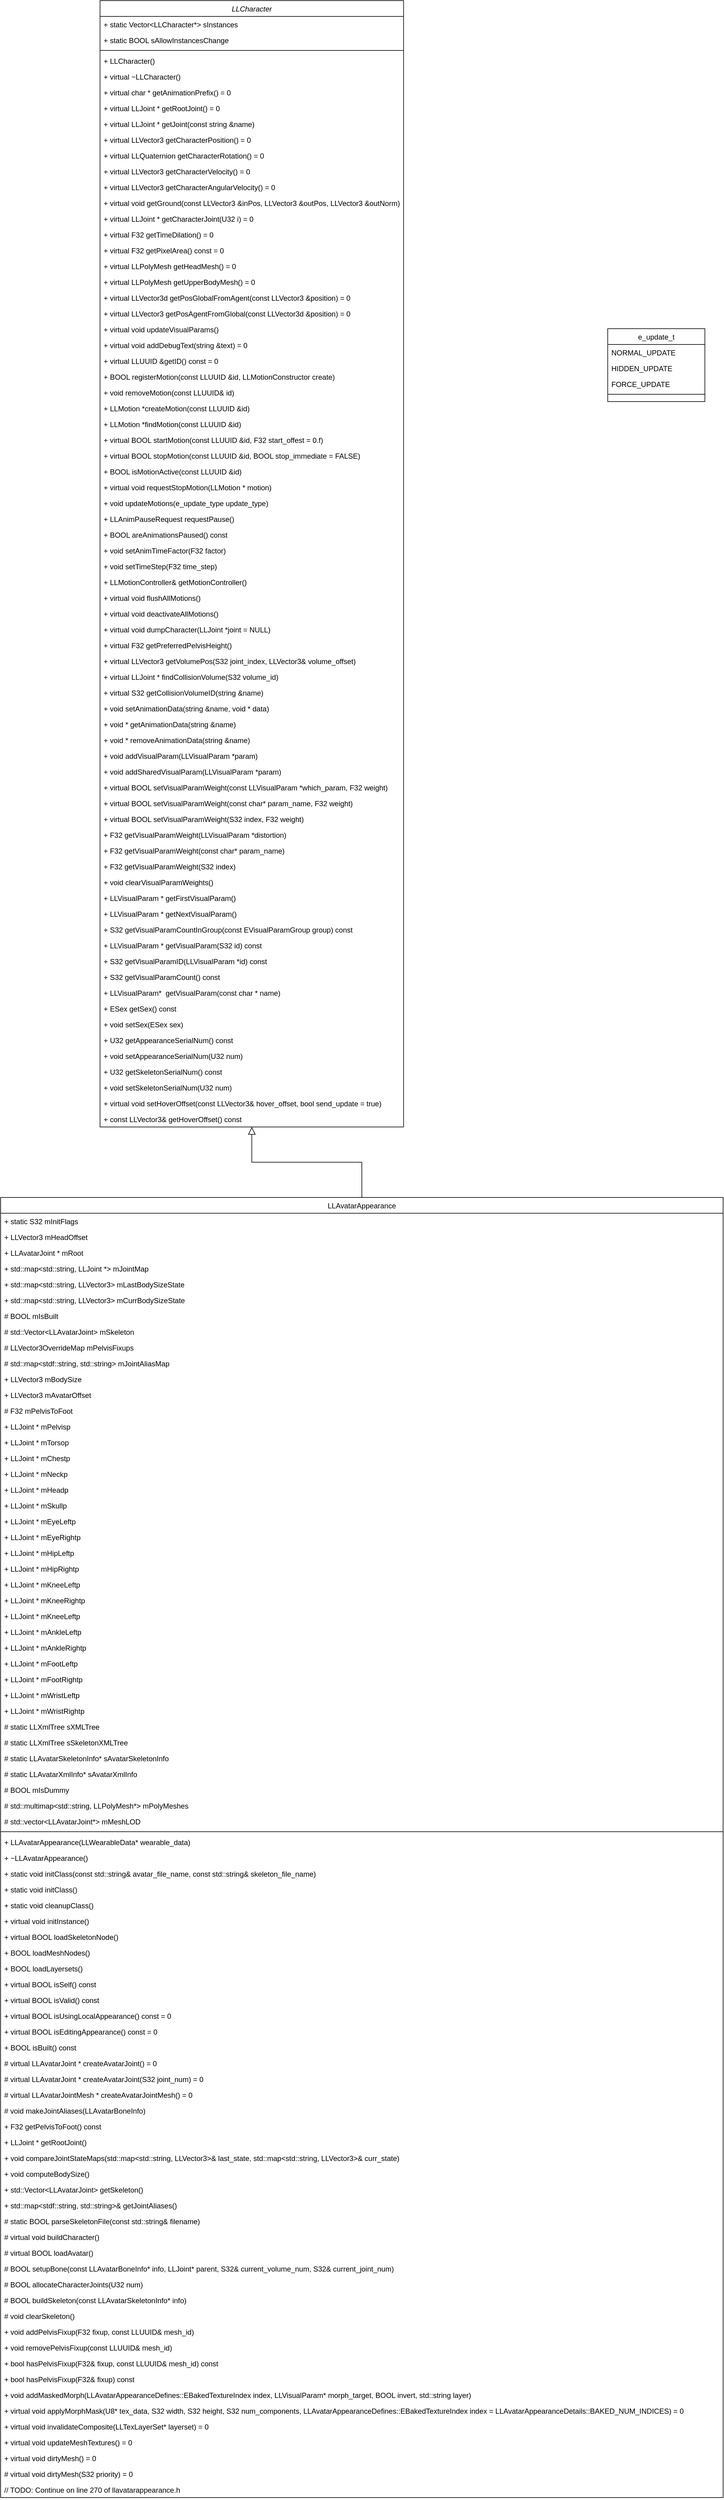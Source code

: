 <mxfile version="14.5.1" type="device"><diagram id="C5RBs43oDa-KdzZeNtuy" name="Page-1"><mxGraphModel dx="1422" dy="862" grid="1" gridSize="10" guides="1" tooltips="1" connect="1" arrows="1" fold="1" page="1" pageScale="1" pageWidth="827" pageHeight="1169" math="0" shadow="0"><root><mxCell id="WIyWlLk6GJQsqaUBKTNV-0"/><mxCell id="WIyWlLk6GJQsqaUBKTNV-1" parent="WIyWlLk6GJQsqaUBKTNV-0"/><mxCell id="zkfFHV4jXpPFQw0GAbJ--0" value="LLCharacter" style="swimlane;fontStyle=2;align=center;verticalAlign=top;childLayout=stackLayout;horizontal=1;startSize=26;horizontalStack=0;resizeParent=1;resizeLast=0;collapsible=1;marginBottom=0;rounded=0;shadow=0;strokeWidth=1;" parent="WIyWlLk6GJQsqaUBKTNV-1" vertex="1"><mxGeometry x="203.75" y="60" width="500" height="1854" as="geometry"><mxRectangle x="230" y="140" width="160" height="26" as="alternateBounds"/></mxGeometry></mxCell><mxCell id="zkfFHV4jXpPFQw0GAbJ--1" value="+ static Vector&lt;LLCharacter*&gt; sInstances" style="text;align=left;verticalAlign=top;spacingLeft=4;spacingRight=4;overflow=hidden;rotatable=0;points=[[0,0.5],[1,0.5]];portConstraint=eastwest;" parent="zkfFHV4jXpPFQw0GAbJ--0" vertex="1"><mxGeometry y="26" width="500" height="26" as="geometry"/></mxCell><mxCell id="zkfFHV4jXpPFQw0GAbJ--2" value="+ static BOOL sAllowInstancesChange" style="text;align=left;verticalAlign=top;spacingLeft=4;spacingRight=4;overflow=hidden;rotatable=0;points=[[0,0.5],[1,0.5]];portConstraint=eastwest;rounded=0;shadow=0;html=0;" parent="zkfFHV4jXpPFQw0GAbJ--0" vertex="1"><mxGeometry y="52" width="500" height="26" as="geometry"/></mxCell><mxCell id="zkfFHV4jXpPFQw0GAbJ--4" value="" style="line;html=1;strokeWidth=1;align=left;verticalAlign=middle;spacingTop=-1;spacingLeft=3;spacingRight=3;rotatable=0;labelPosition=right;points=[];portConstraint=eastwest;" parent="zkfFHV4jXpPFQw0GAbJ--0" vertex="1"><mxGeometry y="78" width="500" height="8" as="geometry"/></mxCell><mxCell id="03k8IQt3qW4PznZptQCm-86" value="+ LLCharacter()" style="text;align=left;verticalAlign=top;spacingLeft=4;spacingRight=4;overflow=hidden;rotatable=0;points=[[0,0.5],[1,0.5]];portConstraint=eastwest;" vertex="1" parent="zkfFHV4jXpPFQw0GAbJ--0"><mxGeometry y="86" width="500" height="26" as="geometry"/></mxCell><mxCell id="03k8IQt3qW4PznZptQCm-87" value="+ virtual ~LLCharacter()" style="text;align=left;verticalAlign=top;spacingLeft=4;spacingRight=4;overflow=hidden;rotatable=0;points=[[0,0.5],[1,0.5]];portConstraint=eastwest;" vertex="1" parent="zkfFHV4jXpPFQw0GAbJ--0"><mxGeometry y="112" width="500" height="26" as="geometry"/></mxCell><mxCell id="zkfFHV4jXpPFQw0GAbJ--5" value="+ virtual char * getAnimationPrefix() = 0" style="text;align=left;verticalAlign=top;spacingLeft=4;spacingRight=4;overflow=hidden;rotatable=0;points=[[0,0.5],[1,0.5]];portConstraint=eastwest;" parent="zkfFHV4jXpPFQw0GAbJ--0" vertex="1"><mxGeometry y="138" width="500" height="26" as="geometry"/></mxCell><mxCell id="03k8IQt3qW4PznZptQCm-0" value="+ virtual LLJoint * getRootJoint() = 0" style="text;align=left;verticalAlign=top;spacingLeft=4;spacingRight=4;overflow=hidden;rotatable=0;points=[[0,0.5],[1,0.5]];portConstraint=eastwest;" vertex="1" parent="zkfFHV4jXpPFQw0GAbJ--0"><mxGeometry y="164" width="500" height="26" as="geometry"/></mxCell><mxCell id="03k8IQt3qW4PznZptQCm-1" value="+ virtual LLJoint * getJoint(const string &amp;name)" style="text;align=left;verticalAlign=top;spacingLeft=4;spacingRight=4;overflow=hidden;rotatable=0;points=[[0,0.5],[1,0.5]];portConstraint=eastwest;" vertex="1" parent="zkfFHV4jXpPFQw0GAbJ--0"><mxGeometry y="190" width="500" height="26" as="geometry"/></mxCell><mxCell id="03k8IQt3qW4PznZptQCm-2" value="+ virtual LLVector3 getCharacterPosition() = 0" style="text;align=left;verticalAlign=top;spacingLeft=4;spacingRight=4;overflow=hidden;rotatable=0;points=[[0,0.5],[1,0.5]];portConstraint=eastwest;" vertex="1" parent="zkfFHV4jXpPFQw0GAbJ--0"><mxGeometry y="216" width="500" height="26" as="geometry"/></mxCell><mxCell id="03k8IQt3qW4PznZptQCm-12" value="+ virtual LLQuaternion getCharacterRotation() = 0" style="text;align=left;verticalAlign=top;spacingLeft=4;spacingRight=4;overflow=hidden;rotatable=0;points=[[0,0.5],[1,0.5]];portConstraint=eastwest;" vertex="1" parent="zkfFHV4jXpPFQw0GAbJ--0"><mxGeometry y="242" width="500" height="26" as="geometry"/></mxCell><mxCell id="03k8IQt3qW4PznZptQCm-13" value="+ virtual LLVector3 getCharacterVelocity() = 0" style="text;align=left;verticalAlign=top;spacingLeft=4;spacingRight=4;overflow=hidden;rotatable=0;points=[[0,0.5],[1,0.5]];portConstraint=eastwest;" vertex="1" parent="zkfFHV4jXpPFQw0GAbJ--0"><mxGeometry y="268" width="500" height="26" as="geometry"/></mxCell><mxCell id="03k8IQt3qW4PznZptQCm-15" value="+ virtual LLVector3 getCharacterAngularVelocity() = 0" style="text;align=left;verticalAlign=top;spacingLeft=4;spacingRight=4;overflow=hidden;rotatable=0;points=[[0,0.5],[1,0.5]];portConstraint=eastwest;" vertex="1" parent="zkfFHV4jXpPFQw0GAbJ--0"><mxGeometry y="294" width="500" height="26" as="geometry"/></mxCell><mxCell id="03k8IQt3qW4PznZptQCm-16" value="+ virtual void getGround(const LLVector3 &amp;inPos, LLVector3 &amp;outPos, LLVector3 &amp;outNorm) = 0" style="text;align=left;verticalAlign=top;spacingLeft=4;spacingRight=4;overflow=hidden;rotatable=0;points=[[0,0.5],[1,0.5]];portConstraint=eastwest;" vertex="1" parent="zkfFHV4jXpPFQw0GAbJ--0"><mxGeometry y="320" width="500" height="26" as="geometry"/></mxCell><mxCell id="03k8IQt3qW4PznZptQCm-17" value="+ virtual LLJoint * getCharacterJoint(U32 i) = 0" style="text;align=left;verticalAlign=top;spacingLeft=4;spacingRight=4;overflow=hidden;rotatable=0;points=[[0,0.5],[1,0.5]];portConstraint=eastwest;" vertex="1" parent="zkfFHV4jXpPFQw0GAbJ--0"><mxGeometry y="346" width="500" height="26" as="geometry"/></mxCell><mxCell id="03k8IQt3qW4PznZptQCm-18" value="+ virtual F32 getTimeDilation() = 0" style="text;align=left;verticalAlign=top;spacingLeft=4;spacingRight=4;overflow=hidden;rotatable=0;points=[[0,0.5],[1,0.5]];portConstraint=eastwest;" vertex="1" parent="zkfFHV4jXpPFQw0GAbJ--0"><mxGeometry y="372" width="500" height="26" as="geometry"/></mxCell><mxCell id="03k8IQt3qW4PznZptQCm-19" value="+ virtual F32 getPixelArea() const = 0" style="text;align=left;verticalAlign=top;spacingLeft=4;spacingRight=4;overflow=hidden;rotatable=0;points=[[0,0.5],[1,0.5]];portConstraint=eastwest;" vertex="1" parent="zkfFHV4jXpPFQw0GAbJ--0"><mxGeometry y="398" width="500" height="26" as="geometry"/></mxCell><mxCell id="03k8IQt3qW4PznZptQCm-20" value="+ virtual LLPolyMesh getHeadMesh() = 0" style="text;align=left;verticalAlign=top;spacingLeft=4;spacingRight=4;overflow=hidden;rotatable=0;points=[[0,0.5],[1,0.5]];portConstraint=eastwest;" vertex="1" parent="zkfFHV4jXpPFQw0GAbJ--0"><mxGeometry y="424" width="500" height="26" as="geometry"/></mxCell><mxCell id="03k8IQt3qW4PznZptQCm-21" value="+ virtual LLPolyMesh getUpperBodyMesh() = 0" style="text;align=left;verticalAlign=top;spacingLeft=4;spacingRight=4;overflow=hidden;rotatable=0;points=[[0,0.5],[1,0.5]];portConstraint=eastwest;" vertex="1" parent="zkfFHV4jXpPFQw0GAbJ--0"><mxGeometry y="450" width="500" height="26" as="geometry"/></mxCell><mxCell id="03k8IQt3qW4PznZptQCm-22" value="+ virtual LLVector3d getPosGlobalFromAgent(const LLVector3 &amp;position) = 0" style="text;align=left;verticalAlign=top;spacingLeft=4;spacingRight=4;overflow=hidden;rotatable=0;points=[[0,0.5],[1,0.5]];portConstraint=eastwest;" vertex="1" parent="zkfFHV4jXpPFQw0GAbJ--0"><mxGeometry y="476" width="500" height="26" as="geometry"/></mxCell><mxCell id="03k8IQt3qW4PznZptQCm-23" value="+ virtual LLVector3 getPosAgentFromGlobal(const LLVector3d &amp;position) = 0" style="text;align=left;verticalAlign=top;spacingLeft=4;spacingRight=4;overflow=hidden;rotatable=0;points=[[0,0.5],[1,0.5]];portConstraint=eastwest;" vertex="1" parent="zkfFHV4jXpPFQw0GAbJ--0"><mxGeometry y="502" width="500" height="26" as="geometry"/></mxCell><mxCell id="03k8IQt3qW4PznZptQCm-24" value="+ virtual void updateVisualParams()" style="text;align=left;verticalAlign=top;spacingLeft=4;spacingRight=4;overflow=hidden;rotatable=0;points=[[0,0.5],[1,0.5]];portConstraint=eastwest;" vertex="1" parent="zkfFHV4jXpPFQw0GAbJ--0"><mxGeometry y="528" width="500" height="26" as="geometry"/></mxCell><mxCell id="03k8IQt3qW4PznZptQCm-25" value="+ virtual void addDebugText(string &amp;text) = 0" style="text;align=left;verticalAlign=top;spacingLeft=4;spacingRight=4;overflow=hidden;rotatable=0;points=[[0,0.5],[1,0.5]];portConstraint=eastwest;" vertex="1" parent="zkfFHV4jXpPFQw0GAbJ--0"><mxGeometry y="554" width="500" height="26" as="geometry"/></mxCell><mxCell id="03k8IQt3qW4PznZptQCm-26" value="+ virtual LLUUID &amp;getID() const = 0" style="text;align=left;verticalAlign=top;spacingLeft=4;spacingRight=4;overflow=hidden;rotatable=0;points=[[0,0.5],[1,0.5]];portConstraint=eastwest;" vertex="1" parent="zkfFHV4jXpPFQw0GAbJ--0"><mxGeometry y="580" width="500" height="26" as="geometry"/></mxCell><mxCell id="03k8IQt3qW4PznZptQCm-27" value="+ BOOL registerMotion(const LLUUID &amp;id, LLMotionConstructor create)" style="text;align=left;verticalAlign=top;spacingLeft=4;spacingRight=4;overflow=hidden;rotatable=0;points=[[0,0.5],[1,0.5]];portConstraint=eastwest;" vertex="1" parent="zkfFHV4jXpPFQw0GAbJ--0"><mxGeometry y="606" width="500" height="26" as="geometry"/></mxCell><mxCell id="03k8IQt3qW4PznZptQCm-28" value="+ void removeMotion(const LLUUID&amp; id)" style="text;align=left;verticalAlign=top;spacingLeft=4;spacingRight=4;overflow=hidden;rotatable=0;points=[[0,0.5],[1,0.5]];portConstraint=eastwest;" vertex="1" parent="zkfFHV4jXpPFQw0GAbJ--0"><mxGeometry y="632" width="500" height="26" as="geometry"/></mxCell><mxCell id="03k8IQt3qW4PznZptQCm-29" value="+ LLMotion *createMotion(const LLUUID &amp;id)" style="text;align=left;verticalAlign=top;spacingLeft=4;spacingRight=4;overflow=hidden;rotatable=0;points=[[0,0.5],[1,0.5]];portConstraint=eastwest;" vertex="1" parent="zkfFHV4jXpPFQw0GAbJ--0"><mxGeometry y="658" width="500" height="26" as="geometry"/></mxCell><mxCell id="03k8IQt3qW4PznZptQCm-30" value="+ LLMotion *findMotion(const LLUUID &amp;id)" style="text;align=left;verticalAlign=top;spacingLeft=4;spacingRight=4;overflow=hidden;rotatable=0;points=[[0,0.5],[1,0.5]];portConstraint=eastwest;" vertex="1" parent="zkfFHV4jXpPFQw0GAbJ--0"><mxGeometry y="684" width="500" height="26" as="geometry"/></mxCell><mxCell id="03k8IQt3qW4PznZptQCm-31" value="+ virtual BOOL startMotion(const LLUUID &amp;id, F32 start_offest = 0.f)" style="text;align=left;verticalAlign=top;spacingLeft=4;spacingRight=4;overflow=hidden;rotatable=0;points=[[0,0.5],[1,0.5]];portConstraint=eastwest;" vertex="1" parent="zkfFHV4jXpPFQw0GAbJ--0"><mxGeometry y="710" width="500" height="26" as="geometry"/></mxCell><mxCell id="03k8IQt3qW4PznZptQCm-32" value="+ virtual BOOL stopMotion(const LLUUID &amp;id, BOOL stop_immediate = FALSE)" style="text;align=left;verticalAlign=top;spacingLeft=4;spacingRight=4;overflow=hidden;rotatable=0;points=[[0,0.5],[1,0.5]];portConstraint=eastwest;" vertex="1" parent="zkfFHV4jXpPFQw0GAbJ--0"><mxGeometry y="736" width="500" height="26" as="geometry"/></mxCell><mxCell id="03k8IQt3qW4PznZptQCm-33" value="+ BOOL isMotionActive(const LLUUID &amp;id)" style="text;align=left;verticalAlign=top;spacingLeft=4;spacingRight=4;overflow=hidden;rotatable=0;points=[[0,0.5],[1,0.5]];portConstraint=eastwest;" vertex="1" parent="zkfFHV4jXpPFQw0GAbJ--0"><mxGeometry y="762" width="500" height="26" as="geometry"/></mxCell><mxCell id="03k8IQt3qW4PznZptQCm-34" value="+ virtual void requestStopMotion(LLMotion * motion)" style="text;align=left;verticalAlign=top;spacingLeft=4;spacingRight=4;overflow=hidden;rotatable=0;points=[[0,0.5],[1,0.5]];portConstraint=eastwest;" vertex="1" parent="zkfFHV4jXpPFQw0GAbJ--0"><mxGeometry y="788" width="500" height="26" as="geometry"/></mxCell><mxCell id="03k8IQt3qW4PznZptQCm-43" value="+ void updateMotions(e_update_type update_type)" style="text;align=left;verticalAlign=top;spacingLeft=4;spacingRight=4;overflow=hidden;rotatable=0;points=[[0,0.5],[1,0.5]];portConstraint=eastwest;" vertex="1" parent="zkfFHV4jXpPFQw0GAbJ--0"><mxGeometry y="814" width="500" height="26" as="geometry"/></mxCell><mxCell id="03k8IQt3qW4PznZptQCm-44" value="+ LLAnimPauseRequest requestPause()" style="text;align=left;verticalAlign=top;spacingLeft=4;spacingRight=4;overflow=hidden;rotatable=0;points=[[0,0.5],[1,0.5]];portConstraint=eastwest;" vertex="1" parent="zkfFHV4jXpPFQw0GAbJ--0"><mxGeometry y="840" width="500" height="26" as="geometry"/></mxCell><mxCell id="03k8IQt3qW4PznZptQCm-45" value="+ BOOL areAnimationsPaused() const" style="text;align=left;verticalAlign=top;spacingLeft=4;spacingRight=4;overflow=hidden;rotatable=0;points=[[0,0.5],[1,0.5]];portConstraint=eastwest;" vertex="1" parent="zkfFHV4jXpPFQw0GAbJ--0"><mxGeometry y="866" width="500" height="26" as="geometry"/></mxCell><mxCell id="03k8IQt3qW4PznZptQCm-46" value="+ void setAnimTimeFactor(F32 factor)" style="text;align=left;verticalAlign=top;spacingLeft=4;spacingRight=4;overflow=hidden;rotatable=0;points=[[0,0.5],[1,0.5]];portConstraint=eastwest;" vertex="1" parent="zkfFHV4jXpPFQw0GAbJ--0"><mxGeometry y="892" width="500" height="26" as="geometry"/></mxCell><mxCell id="03k8IQt3qW4PznZptQCm-47" value="+ void setTimeStep(F32 time_step)" style="text;align=left;verticalAlign=top;spacingLeft=4;spacingRight=4;overflow=hidden;rotatable=0;points=[[0,0.5],[1,0.5]];portConstraint=eastwest;" vertex="1" parent="zkfFHV4jXpPFQw0GAbJ--0"><mxGeometry y="918" width="500" height="26" as="geometry"/></mxCell><mxCell id="03k8IQt3qW4PznZptQCm-48" value="+ LLMotionController&amp; getMotionController()" style="text;align=left;verticalAlign=top;spacingLeft=4;spacingRight=4;overflow=hidden;rotatable=0;points=[[0,0.5],[1,0.5]];portConstraint=eastwest;" vertex="1" parent="zkfFHV4jXpPFQw0GAbJ--0"><mxGeometry y="944" width="500" height="26" as="geometry"/></mxCell><mxCell id="03k8IQt3qW4PznZptQCm-49" value="+ virtual void flushAllMotions()" style="text;align=left;verticalAlign=top;spacingLeft=4;spacingRight=4;overflow=hidden;rotatable=0;points=[[0,0.5],[1,0.5]];portConstraint=eastwest;" vertex="1" parent="zkfFHV4jXpPFQw0GAbJ--0"><mxGeometry y="970" width="500" height="26" as="geometry"/></mxCell><mxCell id="03k8IQt3qW4PznZptQCm-50" value="+ virtual void deactivateAllMotions()" style="text;align=left;verticalAlign=top;spacingLeft=4;spacingRight=4;overflow=hidden;rotatable=0;points=[[0,0.5],[1,0.5]];portConstraint=eastwest;" vertex="1" parent="zkfFHV4jXpPFQw0GAbJ--0"><mxGeometry y="996" width="500" height="26" as="geometry"/></mxCell><mxCell id="03k8IQt3qW4PznZptQCm-51" value="+ virtual void dumpCharacter(LLJoint *joint = NULL)" style="text;align=left;verticalAlign=top;spacingLeft=4;spacingRight=4;overflow=hidden;rotatable=0;points=[[0,0.5],[1,0.5]];portConstraint=eastwest;" vertex="1" parent="zkfFHV4jXpPFQw0GAbJ--0"><mxGeometry y="1022" width="500" height="26" as="geometry"/></mxCell><mxCell id="03k8IQt3qW4PznZptQCm-52" value="+ virtual F32 getPreferredPelvisHeight()" style="text;align=left;verticalAlign=top;spacingLeft=4;spacingRight=4;overflow=hidden;rotatable=0;points=[[0,0.5],[1,0.5]];portConstraint=eastwest;" vertex="1" parent="zkfFHV4jXpPFQw0GAbJ--0"><mxGeometry y="1048" width="500" height="26" as="geometry"/></mxCell><mxCell id="03k8IQt3qW4PznZptQCm-53" value="+ virtual LLVector3 getVolumePos(S32 joint_index, LLVector3&amp; volume_offset)" style="text;align=left;verticalAlign=top;spacingLeft=4;spacingRight=4;overflow=hidden;rotatable=0;points=[[0,0.5],[1,0.5]];portConstraint=eastwest;" vertex="1" parent="zkfFHV4jXpPFQw0GAbJ--0"><mxGeometry y="1074" width="500" height="26" as="geometry"/></mxCell><mxCell id="03k8IQt3qW4PznZptQCm-54" value="+ virtual LLJoint * findCollisionVolume(S32 volume_id)" style="text;align=left;verticalAlign=top;spacingLeft=4;spacingRight=4;overflow=hidden;rotatable=0;points=[[0,0.5],[1,0.5]];portConstraint=eastwest;" vertex="1" parent="zkfFHV4jXpPFQw0GAbJ--0"><mxGeometry y="1100" width="500" height="26" as="geometry"/></mxCell><mxCell id="03k8IQt3qW4PznZptQCm-55" value="+ virtual S32 getCollisionVolumeID(string &amp;name)" style="text;align=left;verticalAlign=top;spacingLeft=4;spacingRight=4;overflow=hidden;rotatable=0;points=[[0,0.5],[1,0.5]];portConstraint=eastwest;" vertex="1" parent="zkfFHV4jXpPFQw0GAbJ--0"><mxGeometry y="1126" width="500" height="26" as="geometry"/></mxCell><mxCell id="03k8IQt3qW4PznZptQCm-56" value="+ void setAnimationData(string &amp;name, void * data)" style="text;align=left;verticalAlign=top;spacingLeft=4;spacingRight=4;overflow=hidden;rotatable=0;points=[[0,0.5],[1,0.5]];portConstraint=eastwest;" vertex="1" parent="zkfFHV4jXpPFQw0GAbJ--0"><mxGeometry y="1152" width="500" height="26" as="geometry"/></mxCell><mxCell id="03k8IQt3qW4PznZptQCm-57" value="+ void * getAnimationData(string &amp;name)" style="text;align=left;verticalAlign=top;spacingLeft=4;spacingRight=4;overflow=hidden;rotatable=0;points=[[0,0.5],[1,0.5]];portConstraint=eastwest;" vertex="1" parent="zkfFHV4jXpPFQw0GAbJ--0"><mxGeometry y="1178" width="500" height="26" as="geometry"/></mxCell><mxCell id="03k8IQt3qW4PznZptQCm-58" value="+ void * removeAnimationData(string &amp;name)" style="text;align=left;verticalAlign=top;spacingLeft=4;spacingRight=4;overflow=hidden;rotatable=0;points=[[0,0.5],[1,0.5]];portConstraint=eastwest;" vertex="1" parent="zkfFHV4jXpPFQw0GAbJ--0"><mxGeometry y="1204" width="500" height="26" as="geometry"/></mxCell><mxCell id="03k8IQt3qW4PznZptQCm-59" value="+ void addVisualParam(LLVisualParam *param)" style="text;align=left;verticalAlign=top;spacingLeft=4;spacingRight=4;overflow=hidden;rotatable=0;points=[[0,0.5],[1,0.5]];portConstraint=eastwest;" vertex="1" parent="zkfFHV4jXpPFQw0GAbJ--0"><mxGeometry y="1230" width="500" height="26" as="geometry"/></mxCell><mxCell id="03k8IQt3qW4PznZptQCm-60" value="+ void addSharedVisualParam(LLVisualParam *param)" style="text;align=left;verticalAlign=top;spacingLeft=4;spacingRight=4;overflow=hidden;rotatable=0;points=[[0,0.5],[1,0.5]];portConstraint=eastwest;" vertex="1" parent="zkfFHV4jXpPFQw0GAbJ--0"><mxGeometry y="1256" width="500" height="26" as="geometry"/></mxCell><mxCell id="03k8IQt3qW4PznZptQCm-61" value="+ virtual BOOL setVisualParamWeight(const LLVisualParam *which_param, F32 weight)" style="text;align=left;verticalAlign=top;spacingLeft=4;spacingRight=4;overflow=hidden;rotatable=0;points=[[0,0.5],[1,0.5]];portConstraint=eastwest;" vertex="1" parent="zkfFHV4jXpPFQw0GAbJ--0"><mxGeometry y="1282" width="500" height="26" as="geometry"/></mxCell><mxCell id="03k8IQt3qW4PznZptQCm-64" value="+ virtual BOOL setVisualParamWeight(const char* param_name, F32 weight)" style="text;align=left;verticalAlign=top;spacingLeft=4;spacingRight=4;overflow=hidden;rotatable=0;points=[[0,0.5],[1,0.5]];portConstraint=eastwest;" vertex="1" parent="zkfFHV4jXpPFQw0GAbJ--0"><mxGeometry y="1308" width="500" height="26" as="geometry"/></mxCell><mxCell id="03k8IQt3qW4PznZptQCm-65" value="+ virtual BOOL setVisualParamWeight(S32 index, F32 weight)" style="text;align=left;verticalAlign=top;spacingLeft=4;spacingRight=4;overflow=hidden;rotatable=0;points=[[0,0.5],[1,0.5]];portConstraint=eastwest;" vertex="1" parent="zkfFHV4jXpPFQw0GAbJ--0"><mxGeometry y="1334" width="500" height="26" as="geometry"/></mxCell><mxCell id="03k8IQt3qW4PznZptQCm-66" value="+ F32 getVisualParamWeight(LLVisualParam *distortion)" style="text;align=left;verticalAlign=top;spacingLeft=4;spacingRight=4;overflow=hidden;rotatable=0;points=[[0,0.5],[1,0.5]];portConstraint=eastwest;" vertex="1" parent="zkfFHV4jXpPFQw0GAbJ--0"><mxGeometry y="1360" width="500" height="26" as="geometry"/></mxCell><mxCell id="03k8IQt3qW4PznZptQCm-67" value="+ F32 getVisualParamWeight(const char* param_name)" style="text;align=left;verticalAlign=top;spacingLeft=4;spacingRight=4;overflow=hidden;rotatable=0;points=[[0,0.5],[1,0.5]];portConstraint=eastwest;" vertex="1" parent="zkfFHV4jXpPFQw0GAbJ--0"><mxGeometry y="1386" width="500" height="26" as="geometry"/></mxCell><mxCell id="03k8IQt3qW4PznZptQCm-68" value="+ F32 getVisualParamWeight(S32 index)" style="text;align=left;verticalAlign=top;spacingLeft=4;spacingRight=4;overflow=hidden;rotatable=0;points=[[0,0.5],[1,0.5]];portConstraint=eastwest;" vertex="1" parent="zkfFHV4jXpPFQw0GAbJ--0"><mxGeometry y="1412" width="500" height="26" as="geometry"/></mxCell><mxCell id="03k8IQt3qW4PznZptQCm-69" value="+ void clearVisualParamWeights()" style="text;align=left;verticalAlign=top;spacingLeft=4;spacingRight=4;overflow=hidden;rotatable=0;points=[[0,0.5],[1,0.5]];portConstraint=eastwest;" vertex="1" parent="zkfFHV4jXpPFQw0GAbJ--0"><mxGeometry y="1438" width="500" height="26" as="geometry"/></mxCell><mxCell id="03k8IQt3qW4PznZptQCm-70" value="+ LLVisualParam * getFirstVisualParam()" style="text;align=left;verticalAlign=top;spacingLeft=4;spacingRight=4;overflow=hidden;rotatable=0;points=[[0,0.5],[1,0.5]];portConstraint=eastwest;" vertex="1" parent="zkfFHV4jXpPFQw0GAbJ--0"><mxGeometry y="1464" width="500" height="26" as="geometry"/></mxCell><mxCell id="03k8IQt3qW4PznZptQCm-71" value="+ LLVisualParam * getNextVisualParam()" style="text;align=left;verticalAlign=top;spacingLeft=4;spacingRight=4;overflow=hidden;rotatable=0;points=[[0,0.5],[1,0.5]];portConstraint=eastwest;" vertex="1" parent="zkfFHV4jXpPFQw0GAbJ--0"><mxGeometry y="1490" width="500" height="26" as="geometry"/></mxCell><mxCell id="03k8IQt3qW4PznZptQCm-72" value="+ S32 getVisualParamCountInGroup(const EVisualParamGroup group) const" style="text;align=left;verticalAlign=top;spacingLeft=4;spacingRight=4;overflow=hidden;rotatable=0;points=[[0,0.5],[1,0.5]];portConstraint=eastwest;" vertex="1" parent="zkfFHV4jXpPFQw0GAbJ--0"><mxGeometry y="1516" width="500" height="26" as="geometry"/></mxCell><mxCell id="03k8IQt3qW4PznZptQCm-73" value="+ LLVisualParam * getVisualParam(S32 id) const" style="text;align=left;verticalAlign=top;spacingLeft=4;spacingRight=4;overflow=hidden;rotatable=0;points=[[0,0.5],[1,0.5]];portConstraint=eastwest;" vertex="1" parent="zkfFHV4jXpPFQw0GAbJ--0"><mxGeometry y="1542" width="500" height="26" as="geometry"/></mxCell><mxCell id="03k8IQt3qW4PznZptQCm-74" value="+ S32 getVisualParamID(LLVisualParam *id) const" style="text;align=left;verticalAlign=top;spacingLeft=4;spacingRight=4;overflow=hidden;rotatable=0;points=[[0,0.5],[1,0.5]];portConstraint=eastwest;" vertex="1" parent="zkfFHV4jXpPFQw0GAbJ--0"><mxGeometry y="1568" width="500" height="26" as="geometry"/></mxCell><mxCell id="03k8IQt3qW4PznZptQCm-75" value="+ S32 getVisualParamCount() const" style="text;align=left;verticalAlign=top;spacingLeft=4;spacingRight=4;overflow=hidden;rotatable=0;points=[[0,0.5],[1,0.5]];portConstraint=eastwest;" vertex="1" parent="zkfFHV4jXpPFQw0GAbJ--0"><mxGeometry y="1594" width="500" height="26" as="geometry"/></mxCell><mxCell id="03k8IQt3qW4PznZptQCm-76" value="+ LLVisualParam*  getVisualParam(const char * name)" style="text;align=left;verticalAlign=top;spacingLeft=4;spacingRight=4;overflow=hidden;rotatable=0;points=[[0,0.5],[1,0.5]];portConstraint=eastwest;" vertex="1" parent="zkfFHV4jXpPFQw0GAbJ--0"><mxGeometry y="1620" width="500" height="26" as="geometry"/></mxCell><mxCell id="03k8IQt3qW4PznZptQCm-77" value="+ ESex getSex() const" style="text;align=left;verticalAlign=top;spacingLeft=4;spacingRight=4;overflow=hidden;rotatable=0;points=[[0,0.5],[1,0.5]];portConstraint=eastwest;" vertex="1" parent="zkfFHV4jXpPFQw0GAbJ--0"><mxGeometry y="1646" width="500" height="26" as="geometry"/></mxCell><mxCell id="03k8IQt3qW4PznZptQCm-78" value="+ void setSex(ESex sex)" style="text;align=left;verticalAlign=top;spacingLeft=4;spacingRight=4;overflow=hidden;rotatable=0;points=[[0,0.5],[1,0.5]];portConstraint=eastwest;" vertex="1" parent="zkfFHV4jXpPFQw0GAbJ--0"><mxGeometry y="1672" width="500" height="26" as="geometry"/></mxCell><mxCell id="03k8IQt3qW4PznZptQCm-79" value="+ U32 getAppearanceSerialNum() const" style="text;align=left;verticalAlign=top;spacingLeft=4;spacingRight=4;overflow=hidden;rotatable=0;points=[[0,0.5],[1,0.5]];portConstraint=eastwest;" vertex="1" parent="zkfFHV4jXpPFQw0GAbJ--0"><mxGeometry y="1698" width="500" height="26" as="geometry"/></mxCell><mxCell id="03k8IQt3qW4PznZptQCm-80" value="+ void setAppearanceSerialNum(U32 num)" style="text;align=left;verticalAlign=top;spacingLeft=4;spacingRight=4;overflow=hidden;rotatable=0;points=[[0,0.5],[1,0.5]];portConstraint=eastwest;" vertex="1" parent="zkfFHV4jXpPFQw0GAbJ--0"><mxGeometry y="1724" width="500" height="26" as="geometry"/></mxCell><mxCell id="03k8IQt3qW4PznZptQCm-81" value="+ U32 getSkeletonSerialNum() const" style="text;align=left;verticalAlign=top;spacingLeft=4;spacingRight=4;overflow=hidden;rotatable=0;points=[[0,0.5],[1,0.5]];portConstraint=eastwest;" vertex="1" parent="zkfFHV4jXpPFQw0GAbJ--0"><mxGeometry y="1750" width="500" height="26" as="geometry"/></mxCell><mxCell id="03k8IQt3qW4PznZptQCm-82" value="+ void setSkeletonSerialNum(U32 num)" style="text;align=left;verticalAlign=top;spacingLeft=4;spacingRight=4;overflow=hidden;rotatable=0;points=[[0,0.5],[1,0.5]];portConstraint=eastwest;" vertex="1" parent="zkfFHV4jXpPFQw0GAbJ--0"><mxGeometry y="1776" width="500" height="26" as="geometry"/></mxCell><mxCell id="03k8IQt3qW4PznZptQCm-83" value="+ virtual void setHoverOffset(const LLVector3&amp; hover_offset, bool send_update = true)" style="text;align=left;verticalAlign=top;spacingLeft=4;spacingRight=4;overflow=hidden;rotatable=0;points=[[0,0.5],[1,0.5]];portConstraint=eastwest;" vertex="1" parent="zkfFHV4jXpPFQw0GAbJ--0"><mxGeometry y="1802" width="500" height="26" as="geometry"/></mxCell><mxCell id="03k8IQt3qW4PznZptQCm-84" value="+ const LLVector3&amp; getHoverOffset() const" style="text;align=left;verticalAlign=top;spacingLeft=4;spacingRight=4;overflow=hidden;rotatable=0;points=[[0,0.5],[1,0.5]];portConstraint=eastwest;" vertex="1" parent="zkfFHV4jXpPFQw0GAbJ--0"><mxGeometry y="1828" width="500" height="26" as="geometry"/></mxCell><mxCell id="zkfFHV4jXpPFQw0GAbJ--6" value="LLAvatarAppearance" style="swimlane;fontStyle=0;align=center;verticalAlign=top;childLayout=stackLayout;horizontal=1;startSize=26;horizontalStack=0;resizeParent=1;resizeLast=0;collapsible=1;marginBottom=0;rounded=0;shadow=0;strokeWidth=1;" parent="WIyWlLk6GJQsqaUBKTNV-1" vertex="1"><mxGeometry x="40" y="2030" width="1190" height="2140" as="geometry"><mxRectangle x="130" y="380" width="160" height="26" as="alternateBounds"/></mxGeometry></mxCell><mxCell id="03k8IQt3qW4PznZptQCm-91" value="+ static S32 mInitFlags" style="text;align=left;verticalAlign=top;spacingLeft=4;spacingRight=4;overflow=hidden;rotatable=0;points=[[0,0.5],[1,0.5]];portConstraint=eastwest;" vertex="1" parent="zkfFHV4jXpPFQw0GAbJ--6"><mxGeometry y="26" width="1190" height="26" as="geometry"/></mxCell><mxCell id="03k8IQt3qW4PznZptQCm-106" value="+ LLVector3 mHeadOffset" style="text;align=left;verticalAlign=top;spacingLeft=4;spacingRight=4;overflow=hidden;rotatable=0;points=[[0,0.5],[1,0.5]];portConstraint=eastwest;" vertex="1" parent="zkfFHV4jXpPFQw0GAbJ--6"><mxGeometry y="52" width="1190" height="26" as="geometry"/></mxCell><mxCell id="03k8IQt3qW4PznZptQCm-107" value="+ LLAvatarJoint * mRoot" style="text;align=left;verticalAlign=top;spacingLeft=4;spacingRight=4;overflow=hidden;rotatable=0;points=[[0,0.5],[1,0.5]];portConstraint=eastwest;" vertex="1" parent="zkfFHV4jXpPFQw0GAbJ--6"><mxGeometry y="78" width="1190" height="26" as="geometry"/></mxCell><mxCell id="03k8IQt3qW4PznZptQCm-108" value="+ std::map&lt;std::string, LLJoint *&gt; mJointMap" style="text;align=left;verticalAlign=top;spacingLeft=4;spacingRight=4;overflow=hidden;rotatable=0;points=[[0,0.5],[1,0.5]];portConstraint=eastwest;" vertex="1" parent="zkfFHV4jXpPFQw0GAbJ--6"><mxGeometry y="104" width="1190" height="26" as="geometry"/></mxCell><mxCell id="03k8IQt3qW4PznZptQCm-109" value="+ std::map&lt;std::string, LLVector3&gt; mLastBodySizeState" style="text;align=left;verticalAlign=top;spacingLeft=4;spacingRight=4;overflow=hidden;rotatable=0;points=[[0,0.5],[1,0.5]];portConstraint=eastwest;" vertex="1" parent="zkfFHV4jXpPFQw0GAbJ--6"><mxGeometry y="130" width="1190" height="26" as="geometry"/></mxCell><mxCell id="03k8IQt3qW4PznZptQCm-110" value="+ std::map&lt;std::string, LLVector3&gt; mCurrBodySizeState" style="text;align=left;verticalAlign=top;spacingLeft=4;spacingRight=4;overflow=hidden;rotatable=0;points=[[0,0.5],[1,0.5]];portConstraint=eastwest;" vertex="1" parent="zkfFHV4jXpPFQw0GAbJ--6"><mxGeometry y="156" width="1190" height="26" as="geometry"/></mxCell><mxCell id="03k8IQt3qW4PznZptQCm-123" value="# BOOL mIsBuilt" style="text;align=left;verticalAlign=top;spacingLeft=4;spacingRight=4;overflow=hidden;rotatable=0;points=[[0,0.5],[1,0.5]];portConstraint=eastwest;" vertex="1" parent="zkfFHV4jXpPFQw0GAbJ--6"><mxGeometry y="182" width="1190" height="26" as="geometry"/></mxCell><mxCell id="03k8IQt3qW4PznZptQCm-113" value="# std::Vector&lt;LLAvatarJoint&gt; mSkeleton" style="text;align=left;verticalAlign=top;spacingLeft=4;spacingRight=4;overflow=hidden;rotatable=0;points=[[0,0.5],[1,0.5]];portConstraint=eastwest;" vertex="1" parent="zkfFHV4jXpPFQw0GAbJ--6"><mxGeometry y="208" width="1190" height="26" as="geometry"/></mxCell><mxCell id="03k8IQt3qW4PznZptQCm-124" value="# LLVector3OverrideMap mPelvisFixups" style="text;align=left;verticalAlign=top;spacingLeft=4;spacingRight=4;overflow=hidden;rotatable=0;points=[[0,0.5],[1,0.5]];portConstraint=eastwest;" vertex="1" parent="zkfFHV4jXpPFQw0GAbJ--6"><mxGeometry y="234" width="1190" height="26" as="geometry"/></mxCell><mxCell id="03k8IQt3qW4PznZptQCm-125" value="# std::map&lt;stdf::string, std::string&gt; mJointAliasMap" style="text;align=left;verticalAlign=top;spacingLeft=4;spacingRight=4;overflow=hidden;rotatable=0;points=[[0,0.5],[1,0.5]];portConstraint=eastwest;" vertex="1" parent="zkfFHV4jXpPFQw0GAbJ--6"><mxGeometry y="260" width="1190" height="26" as="geometry"/></mxCell><mxCell id="03k8IQt3qW4PznZptQCm-126" value="+ LLVector3 mBodySize" style="text;align=left;verticalAlign=top;spacingLeft=4;spacingRight=4;overflow=hidden;rotatable=0;points=[[0,0.5],[1,0.5]];portConstraint=eastwest;" vertex="1" parent="zkfFHV4jXpPFQw0GAbJ--6"><mxGeometry y="286" width="1190" height="26" as="geometry"/></mxCell><mxCell id="03k8IQt3qW4PznZptQCm-127" value="+ LLVector3 mAvatarOffset" style="text;align=left;verticalAlign=top;spacingLeft=4;spacingRight=4;overflow=hidden;rotatable=0;points=[[0,0.5],[1,0.5]];portConstraint=eastwest;" vertex="1" parent="zkfFHV4jXpPFQw0GAbJ--6"><mxGeometry y="312" width="1190" height="26" as="geometry"/></mxCell><mxCell id="03k8IQt3qW4PznZptQCm-128" value="# F32 mPelvisToFoot" style="text;align=left;verticalAlign=top;spacingLeft=4;spacingRight=4;overflow=hidden;rotatable=0;points=[[0,0.5],[1,0.5]];portConstraint=eastwest;" vertex="1" parent="zkfFHV4jXpPFQw0GAbJ--6"><mxGeometry y="338" width="1190" height="26" as="geometry"/></mxCell><mxCell id="03k8IQt3qW4PznZptQCm-133" value="+ LLJoint * mPelvisp" style="text;align=left;verticalAlign=top;spacingLeft=4;spacingRight=4;overflow=hidden;rotatable=0;points=[[0,0.5],[1,0.5]];portConstraint=eastwest;" vertex="1" parent="zkfFHV4jXpPFQw0GAbJ--6"><mxGeometry y="364" width="1190" height="26" as="geometry"/></mxCell><mxCell id="03k8IQt3qW4PznZptQCm-135" value="+ LLJoint * mTorsop" style="text;align=left;verticalAlign=top;spacingLeft=4;spacingRight=4;overflow=hidden;rotatable=0;points=[[0,0.5],[1,0.5]];portConstraint=eastwest;" vertex="1" parent="zkfFHV4jXpPFQw0GAbJ--6"><mxGeometry y="390" width="1190" height="26" as="geometry"/></mxCell><mxCell id="03k8IQt3qW4PznZptQCm-137" value="+ LLJoint * mChestp" style="text;align=left;verticalAlign=top;spacingLeft=4;spacingRight=4;overflow=hidden;rotatable=0;points=[[0,0.5],[1,0.5]];portConstraint=eastwest;" vertex="1" parent="zkfFHV4jXpPFQw0GAbJ--6"><mxGeometry y="416" width="1190" height="26" as="geometry"/></mxCell><mxCell id="03k8IQt3qW4PznZptQCm-139" value="+ LLJoint * mNeckp" style="text;align=left;verticalAlign=top;spacingLeft=4;spacingRight=4;overflow=hidden;rotatable=0;points=[[0,0.5],[1,0.5]];portConstraint=eastwest;" vertex="1" parent="zkfFHV4jXpPFQw0GAbJ--6"><mxGeometry y="442" width="1190" height="26" as="geometry"/></mxCell><mxCell id="03k8IQt3qW4PznZptQCm-141" value="+ LLJoint * mHeadp" style="text;align=left;verticalAlign=top;spacingLeft=4;spacingRight=4;overflow=hidden;rotatable=0;points=[[0,0.5],[1,0.5]];portConstraint=eastwest;" vertex="1" parent="zkfFHV4jXpPFQw0GAbJ--6"><mxGeometry y="468" width="1190" height="26" as="geometry"/></mxCell><mxCell id="03k8IQt3qW4PznZptQCm-143" value="+ LLJoint * mSkullp" style="text;align=left;verticalAlign=top;spacingLeft=4;spacingRight=4;overflow=hidden;rotatable=0;points=[[0,0.5],[1,0.5]];portConstraint=eastwest;" vertex="1" parent="zkfFHV4jXpPFQw0GAbJ--6"><mxGeometry y="494" width="1190" height="26" as="geometry"/></mxCell><mxCell id="03k8IQt3qW4PznZptQCm-145" value="+ LLJoint * mEyeLeftp" style="text;align=left;verticalAlign=top;spacingLeft=4;spacingRight=4;overflow=hidden;rotatable=0;points=[[0,0.5],[1,0.5]];portConstraint=eastwest;" vertex="1" parent="zkfFHV4jXpPFQw0GAbJ--6"><mxGeometry y="520" width="1190" height="26" as="geometry"/></mxCell><mxCell id="03k8IQt3qW4PznZptQCm-148" value="+ LLJoint * mEyeRightp" style="text;align=left;verticalAlign=top;spacingLeft=4;spacingRight=4;overflow=hidden;rotatable=0;points=[[0,0.5],[1,0.5]];portConstraint=eastwest;" vertex="1" parent="zkfFHV4jXpPFQw0GAbJ--6"><mxGeometry y="546" width="1190" height="26" as="geometry"/></mxCell><mxCell id="03k8IQt3qW4PznZptQCm-150" value="+ LLJoint * mHipLeftp" style="text;align=left;verticalAlign=top;spacingLeft=4;spacingRight=4;overflow=hidden;rotatable=0;points=[[0,0.5],[1,0.5]];portConstraint=eastwest;" vertex="1" parent="zkfFHV4jXpPFQw0GAbJ--6"><mxGeometry y="572" width="1190" height="26" as="geometry"/></mxCell><mxCell id="03k8IQt3qW4PznZptQCm-149" value="+ LLJoint * mHipRightp" style="text;align=left;verticalAlign=top;spacingLeft=4;spacingRight=4;overflow=hidden;rotatable=0;points=[[0,0.5],[1,0.5]];portConstraint=eastwest;" vertex="1" parent="zkfFHV4jXpPFQw0GAbJ--6"><mxGeometry y="598" width="1190" height="26" as="geometry"/></mxCell><mxCell id="03k8IQt3qW4PznZptQCm-147" value="+ LLJoint * mKneeLeftp" style="text;align=left;verticalAlign=top;spacingLeft=4;spacingRight=4;overflow=hidden;rotatable=0;points=[[0,0.5],[1,0.5]];portConstraint=eastwest;" vertex="1" parent="zkfFHV4jXpPFQw0GAbJ--6"><mxGeometry y="624" width="1190" height="26" as="geometry"/></mxCell><mxCell id="03k8IQt3qW4PznZptQCm-146" value="+ LLJoint * mKneeRightp" style="text;align=left;verticalAlign=top;spacingLeft=4;spacingRight=4;overflow=hidden;rotatable=0;points=[[0,0.5],[1,0.5]];portConstraint=eastwest;" vertex="1" parent="zkfFHV4jXpPFQw0GAbJ--6"><mxGeometry y="650" width="1190" height="26" as="geometry"/></mxCell><mxCell id="03k8IQt3qW4PznZptQCm-144" value="+ LLJoint * mKneeLeftp" style="text;align=left;verticalAlign=top;spacingLeft=4;spacingRight=4;overflow=hidden;rotatable=0;points=[[0,0.5],[1,0.5]];portConstraint=eastwest;" vertex="1" parent="zkfFHV4jXpPFQw0GAbJ--6"><mxGeometry y="676" width="1190" height="26" as="geometry"/></mxCell><mxCell id="03k8IQt3qW4PznZptQCm-142" value="+ LLJoint * mAnkleLeftp" style="text;align=left;verticalAlign=top;spacingLeft=4;spacingRight=4;overflow=hidden;rotatable=0;points=[[0,0.5],[1,0.5]];portConstraint=eastwest;" vertex="1" parent="zkfFHV4jXpPFQw0GAbJ--6"><mxGeometry y="702" width="1190" height="26" as="geometry"/></mxCell><mxCell id="03k8IQt3qW4PznZptQCm-140" value="+ LLJoint * mAnkleRightp" style="text;align=left;verticalAlign=top;spacingLeft=4;spacingRight=4;overflow=hidden;rotatable=0;points=[[0,0.5],[1,0.5]];portConstraint=eastwest;" vertex="1" parent="zkfFHV4jXpPFQw0GAbJ--6"><mxGeometry y="728" width="1190" height="26" as="geometry"/></mxCell><mxCell id="03k8IQt3qW4PznZptQCm-138" value="+ LLJoint * mFootLeftp" style="text;align=left;verticalAlign=top;spacingLeft=4;spacingRight=4;overflow=hidden;rotatable=0;points=[[0,0.5],[1,0.5]];portConstraint=eastwest;" vertex="1" parent="zkfFHV4jXpPFQw0GAbJ--6"><mxGeometry y="754" width="1190" height="26" as="geometry"/></mxCell><mxCell id="03k8IQt3qW4PznZptQCm-136" value="+ LLJoint * mFootRightp" style="text;align=left;verticalAlign=top;spacingLeft=4;spacingRight=4;overflow=hidden;rotatable=0;points=[[0,0.5],[1,0.5]];portConstraint=eastwest;" vertex="1" parent="zkfFHV4jXpPFQw0GAbJ--6"><mxGeometry y="780" width="1190" height="26" as="geometry"/></mxCell><mxCell id="03k8IQt3qW4PznZptQCm-151" value="+ LLJoint * mWristLeftp" style="text;align=left;verticalAlign=top;spacingLeft=4;spacingRight=4;overflow=hidden;rotatable=0;points=[[0,0.5],[1,0.5]];portConstraint=eastwest;" vertex="1" parent="zkfFHV4jXpPFQw0GAbJ--6"><mxGeometry y="806" width="1190" height="26" as="geometry"/></mxCell><mxCell id="03k8IQt3qW4PznZptQCm-134" value="+ LLJoint * mWristRightp" style="text;align=left;verticalAlign=top;spacingLeft=4;spacingRight=4;overflow=hidden;rotatable=0;points=[[0,0.5],[1,0.5]];portConstraint=eastwest;" vertex="1" parent="zkfFHV4jXpPFQw0GAbJ--6"><mxGeometry y="832" width="1190" height="26" as="geometry"/></mxCell><mxCell id="03k8IQt3qW4PznZptQCm-153" value="# static LLXmlTree sXMLTree" style="text;align=left;verticalAlign=top;spacingLeft=4;spacingRight=4;overflow=hidden;rotatable=0;points=[[0,0.5],[1,0.5]];portConstraint=eastwest;" vertex="1" parent="zkfFHV4jXpPFQw0GAbJ--6"><mxGeometry y="858" width="1190" height="26" as="geometry"/></mxCell><mxCell id="03k8IQt3qW4PznZptQCm-152" value="# static LLXmlTree sSkeletonXMLTree" style="text;align=left;verticalAlign=top;spacingLeft=4;spacingRight=4;overflow=hidden;rotatable=0;points=[[0,0.5],[1,0.5]];portConstraint=eastwest;" vertex="1" parent="zkfFHV4jXpPFQw0GAbJ--6"><mxGeometry y="884" width="1190" height="26" as="geometry"/></mxCell><mxCell id="03k8IQt3qW4PznZptQCm-154" value="# static LLAvatarSkeletonInfo* sAvatarSkeletonInfo" style="text;align=left;verticalAlign=top;spacingLeft=4;spacingRight=4;overflow=hidden;rotatable=0;points=[[0,0.5],[1,0.5]];portConstraint=eastwest;" vertex="1" parent="zkfFHV4jXpPFQw0GAbJ--6"><mxGeometry y="910" width="1190" height="26" as="geometry"/></mxCell><mxCell id="03k8IQt3qW4PznZptQCm-155" value="# static LLAvatarXmlInfo* sAvatarXmlInfo" style="text;align=left;verticalAlign=top;spacingLeft=4;spacingRight=4;overflow=hidden;rotatable=0;points=[[0,0.5],[1,0.5]];portConstraint=eastwest;" vertex="1" parent="zkfFHV4jXpPFQw0GAbJ--6"><mxGeometry y="936" width="1190" height="26" as="geometry"/></mxCell><mxCell id="03k8IQt3qW4PznZptQCm-156" value="# BOOL mIsDummy" style="text;align=left;verticalAlign=top;spacingLeft=4;spacingRight=4;overflow=hidden;rotatable=0;points=[[0,0.5],[1,0.5]];portConstraint=eastwest;" vertex="1" parent="zkfFHV4jXpPFQw0GAbJ--6"><mxGeometry y="962" width="1190" height="26" as="geometry"/></mxCell><mxCell id="03k8IQt3qW4PznZptQCm-164" value="# std::multimap&lt;std::string, LLPolyMesh*&gt; mPolyMeshes" style="text;align=left;verticalAlign=top;spacingLeft=4;spacingRight=4;overflow=hidden;rotatable=0;points=[[0,0.5],[1,0.5]];portConstraint=eastwest;" vertex="1" parent="zkfFHV4jXpPFQw0GAbJ--6"><mxGeometry y="988" width="1190" height="26" as="geometry"/></mxCell><mxCell id="03k8IQt3qW4PznZptQCm-165" value="# std::vector&lt;LLAvatarJoint*&gt; mMeshLOD" style="text;align=left;verticalAlign=top;spacingLeft=4;spacingRight=4;overflow=hidden;rotatable=0;points=[[0,0.5],[1,0.5]];portConstraint=eastwest;" vertex="1" parent="zkfFHV4jXpPFQw0GAbJ--6"><mxGeometry y="1014" width="1190" height="26" as="geometry"/></mxCell><mxCell id="zkfFHV4jXpPFQw0GAbJ--9" value="" style="line;html=1;strokeWidth=1;align=left;verticalAlign=middle;spacingTop=-1;spacingLeft=3;spacingRight=3;rotatable=0;labelPosition=right;points=[];portConstraint=eastwest;" parent="zkfFHV4jXpPFQw0GAbJ--6" vertex="1"><mxGeometry y="1040" width="1190" height="8" as="geometry"/></mxCell><mxCell id="zkfFHV4jXpPFQw0GAbJ--10" value="+ LLAvatarAppearance(LLWearableData* wearable_data)" style="text;align=left;verticalAlign=top;spacingLeft=4;spacingRight=4;overflow=hidden;rotatable=0;points=[[0,0.5],[1,0.5]];portConstraint=eastwest;fontStyle=0" parent="zkfFHV4jXpPFQw0GAbJ--6" vertex="1"><mxGeometry y="1048" width="1190" height="26" as="geometry"/></mxCell><mxCell id="zkfFHV4jXpPFQw0GAbJ--11" value="+ ~LLAvatarAppearance()" style="text;align=left;verticalAlign=top;spacingLeft=4;spacingRight=4;overflow=hidden;rotatable=0;points=[[0,0.5],[1,0.5]];portConstraint=eastwest;" parent="zkfFHV4jXpPFQw0GAbJ--6" vertex="1"><mxGeometry y="1074" width="1190" height="26" as="geometry"/></mxCell><mxCell id="03k8IQt3qW4PznZptQCm-85" value="+ static void initClass(const std::string&amp; avatar_file_name, const std::string&amp; skeleton_file_name)" style="text;align=left;verticalAlign=top;spacingLeft=4;spacingRight=4;overflow=hidden;rotatable=0;points=[[0,0.5],[1,0.5]];portConstraint=eastwest;" vertex="1" parent="zkfFHV4jXpPFQw0GAbJ--6"><mxGeometry y="1100" width="1190" height="26" as="geometry"/></mxCell><mxCell id="03k8IQt3qW4PznZptQCm-88" value="+ static void initClass()" style="text;align=left;verticalAlign=top;spacingLeft=4;spacingRight=4;overflow=hidden;rotatable=0;points=[[0,0.5],[1,0.5]];portConstraint=eastwest;" vertex="1" parent="zkfFHV4jXpPFQw0GAbJ--6"><mxGeometry y="1126" width="1190" height="26" as="geometry"/></mxCell><mxCell id="03k8IQt3qW4PznZptQCm-89" value="+ static void cleanupClass()" style="text;align=left;verticalAlign=top;spacingLeft=4;spacingRight=4;overflow=hidden;rotatable=0;points=[[0,0.5],[1,0.5]];portConstraint=eastwest;" vertex="1" parent="zkfFHV4jXpPFQw0GAbJ--6"><mxGeometry y="1152" width="1190" height="26" as="geometry"/></mxCell><mxCell id="03k8IQt3qW4PznZptQCm-90" value="+ virtual void initInstance()" style="text;align=left;verticalAlign=top;spacingLeft=4;spacingRight=4;overflow=hidden;rotatable=0;points=[[0,0.5],[1,0.5]];portConstraint=eastwest;" vertex="1" parent="zkfFHV4jXpPFQw0GAbJ--6"><mxGeometry y="1178" width="1190" height="26" as="geometry"/></mxCell><mxCell id="03k8IQt3qW4PznZptQCm-92" value="+ virtual BOOL loadSkeletonNode()" style="text;align=left;verticalAlign=top;spacingLeft=4;spacingRight=4;overflow=hidden;rotatable=0;points=[[0,0.5],[1,0.5]];portConstraint=eastwest;" vertex="1" parent="zkfFHV4jXpPFQw0GAbJ--6"><mxGeometry y="1204" width="1190" height="26" as="geometry"/></mxCell><mxCell id="03k8IQt3qW4PznZptQCm-93" value="+ BOOL loadMeshNodes()" style="text;align=left;verticalAlign=top;spacingLeft=4;spacingRight=4;overflow=hidden;rotatable=0;points=[[0,0.5],[1,0.5]];portConstraint=eastwest;" vertex="1" parent="zkfFHV4jXpPFQw0GAbJ--6"><mxGeometry y="1230" width="1190" height="26" as="geometry"/></mxCell><mxCell id="03k8IQt3qW4PznZptQCm-94" value="+ BOOL loadLayersets()" style="text;align=left;verticalAlign=top;spacingLeft=4;spacingRight=4;overflow=hidden;rotatable=0;points=[[0,0.5],[1,0.5]];portConstraint=eastwest;" vertex="1" parent="zkfFHV4jXpPFQw0GAbJ--6"><mxGeometry y="1256" width="1190" height="26" as="geometry"/></mxCell><mxCell id="03k8IQt3qW4PznZptQCm-95" value="+ virtual BOOL isSelf() const" style="text;align=left;verticalAlign=top;spacingLeft=4;spacingRight=4;overflow=hidden;rotatable=0;points=[[0,0.5],[1,0.5]];portConstraint=eastwest;" vertex="1" parent="zkfFHV4jXpPFQw0GAbJ--6"><mxGeometry y="1282" width="1190" height="26" as="geometry"/></mxCell><mxCell id="03k8IQt3qW4PznZptQCm-96" value="+ virtual BOOL isValid() const" style="text;align=left;verticalAlign=top;spacingLeft=4;spacingRight=4;overflow=hidden;rotatable=0;points=[[0,0.5],[1,0.5]];portConstraint=eastwest;" vertex="1" parent="zkfFHV4jXpPFQw0GAbJ--6"><mxGeometry y="1308" width="1190" height="26" as="geometry"/></mxCell><mxCell id="03k8IQt3qW4PznZptQCm-97" value="+ virtual BOOL isUsingLocalAppearance() const = 0" style="text;align=left;verticalAlign=top;spacingLeft=4;spacingRight=4;overflow=hidden;rotatable=0;points=[[0,0.5],[1,0.5]];portConstraint=eastwest;" vertex="1" parent="zkfFHV4jXpPFQw0GAbJ--6"><mxGeometry y="1334" width="1190" height="26" as="geometry"/></mxCell><mxCell id="03k8IQt3qW4PznZptQCm-98" value="+ virtual BOOL isEditingAppearance() const = 0" style="text;align=left;verticalAlign=top;spacingLeft=4;spacingRight=4;overflow=hidden;rotatable=0;points=[[0,0.5],[1,0.5]];portConstraint=eastwest;" vertex="1" parent="zkfFHV4jXpPFQw0GAbJ--6"><mxGeometry y="1360" width="1190" height="26" as="geometry"/></mxCell><mxCell id="03k8IQt3qW4PznZptQCm-99" value="+ BOOL isBuilt() const" style="text;align=left;verticalAlign=top;spacingLeft=4;spacingRight=4;overflow=hidden;rotatable=0;points=[[0,0.5],[1,0.5]];portConstraint=eastwest;" vertex="1" parent="zkfFHV4jXpPFQw0GAbJ--6"><mxGeometry y="1386" width="1190" height="26" as="geometry"/></mxCell><mxCell id="03k8IQt3qW4PznZptQCm-100" value="# virtual LLAvatarJoint * createAvatarJoint() = 0" style="text;align=left;verticalAlign=top;spacingLeft=4;spacingRight=4;overflow=hidden;rotatable=0;points=[[0,0.5],[1,0.5]];portConstraint=eastwest;" vertex="1" parent="zkfFHV4jXpPFQw0GAbJ--6"><mxGeometry y="1412" width="1190" height="26" as="geometry"/></mxCell><mxCell id="03k8IQt3qW4PznZptQCm-101" value="# virtual LLAvatarJoint * createAvatarJoint(S32 joint_num) = 0" style="text;align=left;verticalAlign=top;spacingLeft=4;spacingRight=4;overflow=hidden;rotatable=0;points=[[0,0.5],[1,0.5]];portConstraint=eastwest;" vertex="1" parent="zkfFHV4jXpPFQw0GAbJ--6"><mxGeometry y="1438" width="1190" height="26" as="geometry"/></mxCell><mxCell id="03k8IQt3qW4PznZptQCm-102" value="# virtual LLAvatarJointMesh * createAvatarJointMesh() = 0" style="text;align=left;verticalAlign=top;spacingLeft=4;spacingRight=4;overflow=hidden;rotatable=0;points=[[0,0.5],[1,0.5]];portConstraint=eastwest;" vertex="1" parent="zkfFHV4jXpPFQw0GAbJ--6"><mxGeometry y="1464" width="1190" height="26" as="geometry"/></mxCell><mxCell id="03k8IQt3qW4PznZptQCm-103" value="# void makeJointAliases(LLAvatarBoneInfo)" style="text;align=left;verticalAlign=top;spacingLeft=4;spacingRight=4;overflow=hidden;rotatable=0;points=[[0,0.5],[1,0.5]];portConstraint=eastwest;" vertex="1" parent="zkfFHV4jXpPFQw0GAbJ--6"><mxGeometry y="1490" width="1190" height="26" as="geometry"/></mxCell><mxCell id="03k8IQt3qW4PznZptQCm-104" value="+ F32 getPelvisToFoot() const" style="text;align=left;verticalAlign=top;spacingLeft=4;spacingRight=4;overflow=hidden;rotatable=0;points=[[0,0.5],[1,0.5]];portConstraint=eastwest;" vertex="1" parent="zkfFHV4jXpPFQw0GAbJ--6"><mxGeometry y="1516" width="1190" height="26" as="geometry"/></mxCell><mxCell id="03k8IQt3qW4PznZptQCm-105" value="+ LLJoint * getRootJoint()" style="text;align=left;verticalAlign=top;spacingLeft=4;spacingRight=4;overflow=hidden;rotatable=0;points=[[0,0.5],[1,0.5]];portConstraint=eastwest;" vertex="1" parent="zkfFHV4jXpPFQw0GAbJ--6"><mxGeometry y="1542" width="1190" height="26" as="geometry"/></mxCell><mxCell id="03k8IQt3qW4PznZptQCm-111" value="+ void compareJointStateMaps(std::map&lt;std::string, LLVector3&gt;&amp; last_state, std::map&lt;std::string, LLVector3&gt;&amp; curr_state)" style="text;align=left;verticalAlign=top;spacingLeft=4;spacingRight=4;overflow=hidden;rotatable=0;points=[[0,0.5],[1,0.5]];portConstraint=eastwest;" vertex="1" parent="zkfFHV4jXpPFQw0GAbJ--6"><mxGeometry y="1568" width="1190" height="26" as="geometry"/></mxCell><mxCell id="03k8IQt3qW4PznZptQCm-112" value="+ void computeBodySize()" style="text;align=left;verticalAlign=top;spacingLeft=4;spacingRight=4;overflow=hidden;rotatable=0;points=[[0,0.5],[1,0.5]];portConstraint=eastwest;" vertex="1" parent="zkfFHV4jXpPFQw0GAbJ--6"><mxGeometry y="1594" width="1190" height="26" as="geometry"/></mxCell><mxCell id="03k8IQt3qW4PznZptQCm-114" value="+ std::Vector&lt;LLAvatarJoint&gt; getSkeleton()" style="text;align=left;verticalAlign=top;spacingLeft=4;spacingRight=4;overflow=hidden;rotatable=0;points=[[0,0.5],[1,0.5]];portConstraint=eastwest;" vertex="1" parent="zkfFHV4jXpPFQw0GAbJ--6"><mxGeometry y="1620" width="1190" height="26" as="geometry"/></mxCell><mxCell id="03k8IQt3qW4PznZptQCm-115" value="+ std::map&lt;stdf::string, std::string&gt;&amp; getJointAliases()" style="text;align=left;verticalAlign=top;spacingLeft=4;spacingRight=4;overflow=hidden;rotatable=0;points=[[0,0.5],[1,0.5]];portConstraint=eastwest;" vertex="1" parent="zkfFHV4jXpPFQw0GAbJ--6"><mxGeometry y="1646" width="1190" height="26" as="geometry"/></mxCell><mxCell id="03k8IQt3qW4PznZptQCm-116" value="# static BOOL parseSkeletonFile(const std::string&amp; filename)" style="text;align=left;verticalAlign=top;spacingLeft=4;spacingRight=4;overflow=hidden;rotatable=0;points=[[0,0.5],[1,0.5]];portConstraint=eastwest;" vertex="1" parent="zkfFHV4jXpPFQw0GAbJ--6"><mxGeometry y="1672" width="1190" height="26" as="geometry"/></mxCell><mxCell id="03k8IQt3qW4PznZptQCm-117" value="# virtual void buildCharacter()" style="text;align=left;verticalAlign=top;spacingLeft=4;spacingRight=4;overflow=hidden;rotatable=0;points=[[0,0.5],[1,0.5]];portConstraint=eastwest;" vertex="1" parent="zkfFHV4jXpPFQw0GAbJ--6"><mxGeometry y="1698" width="1190" height="26" as="geometry"/></mxCell><mxCell id="03k8IQt3qW4PznZptQCm-118" value="# virtual BOOL loadAvatar()" style="text;align=left;verticalAlign=top;spacingLeft=4;spacingRight=4;overflow=hidden;rotatable=0;points=[[0,0.5],[1,0.5]];portConstraint=eastwest;" vertex="1" parent="zkfFHV4jXpPFQw0GAbJ--6"><mxGeometry y="1724" width="1190" height="26" as="geometry"/></mxCell><mxCell id="03k8IQt3qW4PznZptQCm-119" value="# BOOL setupBone(const LLAvatarBoneInfo* info, LLJoint* parent, S32&amp; current_volume_num, S32&amp; current_joint_num)" style="text;align=left;verticalAlign=top;spacingLeft=4;spacingRight=4;overflow=hidden;rotatable=0;points=[[0,0.5],[1,0.5]];portConstraint=eastwest;" vertex="1" parent="zkfFHV4jXpPFQw0GAbJ--6"><mxGeometry y="1750" width="1190" height="26" as="geometry"/></mxCell><mxCell id="03k8IQt3qW4PznZptQCm-120" value="# BOOL allocateCharacterJoints(U32 num)" style="text;align=left;verticalAlign=top;spacingLeft=4;spacingRight=4;overflow=hidden;rotatable=0;points=[[0,0.5],[1,0.5]];portConstraint=eastwest;" vertex="1" parent="zkfFHV4jXpPFQw0GAbJ--6"><mxGeometry y="1776" width="1190" height="26" as="geometry"/></mxCell><mxCell id="03k8IQt3qW4PznZptQCm-121" value="# BOOL buildSkeleton(const LLAvatarSkeletonInfo* info)" style="text;align=left;verticalAlign=top;spacingLeft=4;spacingRight=4;overflow=hidden;rotatable=0;points=[[0,0.5],[1,0.5]];portConstraint=eastwest;" vertex="1" parent="zkfFHV4jXpPFQw0GAbJ--6"><mxGeometry y="1802" width="1190" height="26" as="geometry"/></mxCell><mxCell id="03k8IQt3qW4PznZptQCm-122" value="# void clearSkeleton()" style="text;align=left;verticalAlign=top;spacingLeft=4;spacingRight=4;overflow=hidden;rotatable=0;points=[[0,0.5],[1,0.5]];portConstraint=eastwest;" vertex="1" parent="zkfFHV4jXpPFQw0GAbJ--6"><mxGeometry y="1828" width="1190" height="26" as="geometry"/></mxCell><mxCell id="03k8IQt3qW4PznZptQCm-129" value="+ void addPelvisFixup(F32 fixup, const LLUUID&amp; mesh_id)" style="text;align=left;verticalAlign=top;spacingLeft=4;spacingRight=4;overflow=hidden;rotatable=0;points=[[0,0.5],[1,0.5]];portConstraint=eastwest;" vertex="1" parent="zkfFHV4jXpPFQw0GAbJ--6"><mxGeometry y="1854" width="1190" height="26" as="geometry"/></mxCell><mxCell id="03k8IQt3qW4PznZptQCm-130" value="+ void removePelvisFixup(const LLUUID&amp; mesh_id)" style="text;align=left;verticalAlign=top;spacingLeft=4;spacingRight=4;overflow=hidden;rotatable=0;points=[[0,0.5],[1,0.5]];portConstraint=eastwest;" vertex="1" parent="zkfFHV4jXpPFQw0GAbJ--6"><mxGeometry y="1880" width="1190" height="26" as="geometry"/></mxCell><mxCell id="03k8IQt3qW4PznZptQCm-131" value="+ bool hasPelvisFixup(F32&amp; fixup, const LLUUID&amp; mesh_id) const" style="text;align=left;verticalAlign=top;spacingLeft=4;spacingRight=4;overflow=hidden;rotatable=0;points=[[0,0.5],[1,0.5]];portConstraint=eastwest;" vertex="1" parent="zkfFHV4jXpPFQw0GAbJ--6"><mxGeometry y="1906" width="1190" height="26" as="geometry"/></mxCell><mxCell id="03k8IQt3qW4PznZptQCm-132" value="+ bool hasPelvisFixup(F32&amp; fixup) const" style="text;align=left;verticalAlign=top;spacingLeft=4;spacingRight=4;overflow=hidden;rotatable=0;points=[[0,0.5],[1,0.5]];portConstraint=eastwest;" vertex="1" parent="zkfFHV4jXpPFQw0GAbJ--6"><mxGeometry y="1932" width="1190" height="26" as="geometry"/></mxCell><mxCell id="03k8IQt3qW4PznZptQCm-157" value="+ void addMaskedMorph(LLAvatarAppearanceDefines::EBakedTextureIndex index, LLVisualParam* morph_target, BOOL invert, std::string layer)" style="text;align=left;verticalAlign=top;spacingLeft=4;spacingRight=4;overflow=hidden;rotatable=0;points=[[0,0.5],[1,0.5]];portConstraint=eastwest;" vertex="1" parent="zkfFHV4jXpPFQw0GAbJ--6"><mxGeometry y="1958" width="1190" height="26" as="geometry"/></mxCell><mxCell id="03k8IQt3qW4PznZptQCm-158" value="+ virtual void applyMorphMask(U8* tex_data, S32 width, S32 height, S32 num_components, LLAvatarAppearanceDefines::EBakedTextureIndex index = LLAvatarAppearanceDetails::BAKED_NUM_INDICES) = 0" style="text;align=left;verticalAlign=top;spacingLeft=4;spacingRight=4;overflow=hidden;rotatable=0;points=[[0,0.5],[1,0.5]];portConstraint=eastwest;" vertex="1" parent="zkfFHV4jXpPFQw0GAbJ--6"><mxGeometry y="1984" width="1190" height="26" as="geometry"/></mxCell><mxCell id="03k8IQt3qW4PznZptQCm-160" value="+ virtual void invalidateComposite(LLTexLayerSet* layerset) = 0" style="text;align=left;verticalAlign=top;spacingLeft=4;spacingRight=4;overflow=hidden;rotatable=0;points=[[0,0.5],[1,0.5]];portConstraint=eastwest;" vertex="1" parent="zkfFHV4jXpPFQw0GAbJ--6"><mxGeometry y="2010" width="1190" height="26" as="geometry"/></mxCell><mxCell id="03k8IQt3qW4PznZptQCm-161" value="+ virtual void updateMeshTextures() = 0" style="text;align=left;verticalAlign=top;spacingLeft=4;spacingRight=4;overflow=hidden;rotatable=0;points=[[0,0.5],[1,0.5]];portConstraint=eastwest;" vertex="1" parent="zkfFHV4jXpPFQw0GAbJ--6"><mxGeometry y="2036" width="1190" height="26" as="geometry"/></mxCell><mxCell id="03k8IQt3qW4PznZptQCm-162" value="+ virtual void dirtyMesh() = 0" style="text;align=left;verticalAlign=top;spacingLeft=4;spacingRight=4;overflow=hidden;rotatable=0;points=[[0,0.5],[1,0.5]];portConstraint=eastwest;" vertex="1" parent="zkfFHV4jXpPFQw0GAbJ--6"><mxGeometry y="2062" width="1190" height="26" as="geometry"/></mxCell><mxCell id="03k8IQt3qW4PznZptQCm-163" value="# virtual void dirtyMesh(S32 priority) = 0" style="text;align=left;verticalAlign=top;spacingLeft=4;spacingRight=4;overflow=hidden;rotatable=0;points=[[0,0.5],[1,0.5]];portConstraint=eastwest;" vertex="1" parent="zkfFHV4jXpPFQw0GAbJ--6"><mxGeometry y="2088" width="1190" height="26" as="geometry"/></mxCell><mxCell id="03k8IQt3qW4PznZptQCm-166" value="// TODO: Continue on line 270 of llavatarappearance.h" style="text;align=left;verticalAlign=top;spacingLeft=4;spacingRight=4;overflow=hidden;rotatable=0;points=[[0,0.5],[1,0.5]];portConstraint=eastwest;" vertex="1" parent="zkfFHV4jXpPFQw0GAbJ--6"><mxGeometry y="2114" width="1190" height="26" as="geometry"/></mxCell><mxCell id="zkfFHV4jXpPFQw0GAbJ--12" value="" style="endArrow=block;endSize=10;endFill=0;shadow=0;strokeWidth=1;rounded=0;edgeStyle=elbowEdgeStyle;elbow=vertical;" parent="WIyWlLk6GJQsqaUBKTNV-1" source="zkfFHV4jXpPFQw0GAbJ--6" target="zkfFHV4jXpPFQw0GAbJ--0" edge="1"><mxGeometry width="160" relative="1" as="geometry"><mxPoint x="200" y="203" as="sourcePoint"/><mxPoint x="200" y="203" as="targetPoint"/></mxGeometry></mxCell><mxCell id="03k8IQt3qW4PznZptQCm-35" value="e_update_t" style="swimlane;fontStyle=0;align=center;verticalAlign=top;childLayout=stackLayout;horizontal=1;startSize=26;horizontalStack=0;resizeParent=1;resizeLast=0;collapsible=1;marginBottom=0;rounded=0;shadow=0;strokeWidth=1;" vertex="1" parent="WIyWlLk6GJQsqaUBKTNV-1"><mxGeometry x="1040" y="600" width="160" height="120" as="geometry"><mxRectangle x="130" y="380" width="160" height="26" as="alternateBounds"/></mxGeometry></mxCell><mxCell id="03k8IQt3qW4PznZptQCm-36" value="NORMAL_UPDATE" style="text;align=left;verticalAlign=top;spacingLeft=4;spacingRight=4;overflow=hidden;rotatable=0;points=[[0,0.5],[1,0.5]];portConstraint=eastwest;" vertex="1" parent="03k8IQt3qW4PznZptQCm-35"><mxGeometry y="26" width="160" height="26" as="geometry"/></mxCell><mxCell id="03k8IQt3qW4PznZptQCm-37" value="HIDDEN_UPDATE" style="text;align=left;verticalAlign=top;spacingLeft=4;spacingRight=4;overflow=hidden;rotatable=0;points=[[0,0.5],[1,0.5]];portConstraint=eastwest;rounded=0;shadow=0;html=0;" vertex="1" parent="03k8IQt3qW4PznZptQCm-35"><mxGeometry y="52" width="160" height="26" as="geometry"/></mxCell><mxCell id="03k8IQt3qW4PznZptQCm-41" value="FORCE_UPDATE" style="text;align=left;verticalAlign=top;spacingLeft=4;spacingRight=4;overflow=hidden;rotatable=0;points=[[0,0.5],[1,0.5]];portConstraint=eastwest;rounded=0;shadow=0;html=0;" vertex="1" parent="03k8IQt3qW4PznZptQCm-35"><mxGeometry y="78" width="160" height="26" as="geometry"/></mxCell><mxCell id="03k8IQt3qW4PznZptQCm-38" value="" style="line;html=1;strokeWidth=1;align=left;verticalAlign=middle;spacingTop=-1;spacingLeft=3;spacingRight=3;rotatable=0;labelPosition=right;points=[];portConstraint=eastwest;" vertex="1" parent="03k8IQt3qW4PznZptQCm-35"><mxGeometry y="104" width="160" height="8" as="geometry"/></mxCell></root></mxGraphModel></diagram></mxfile>